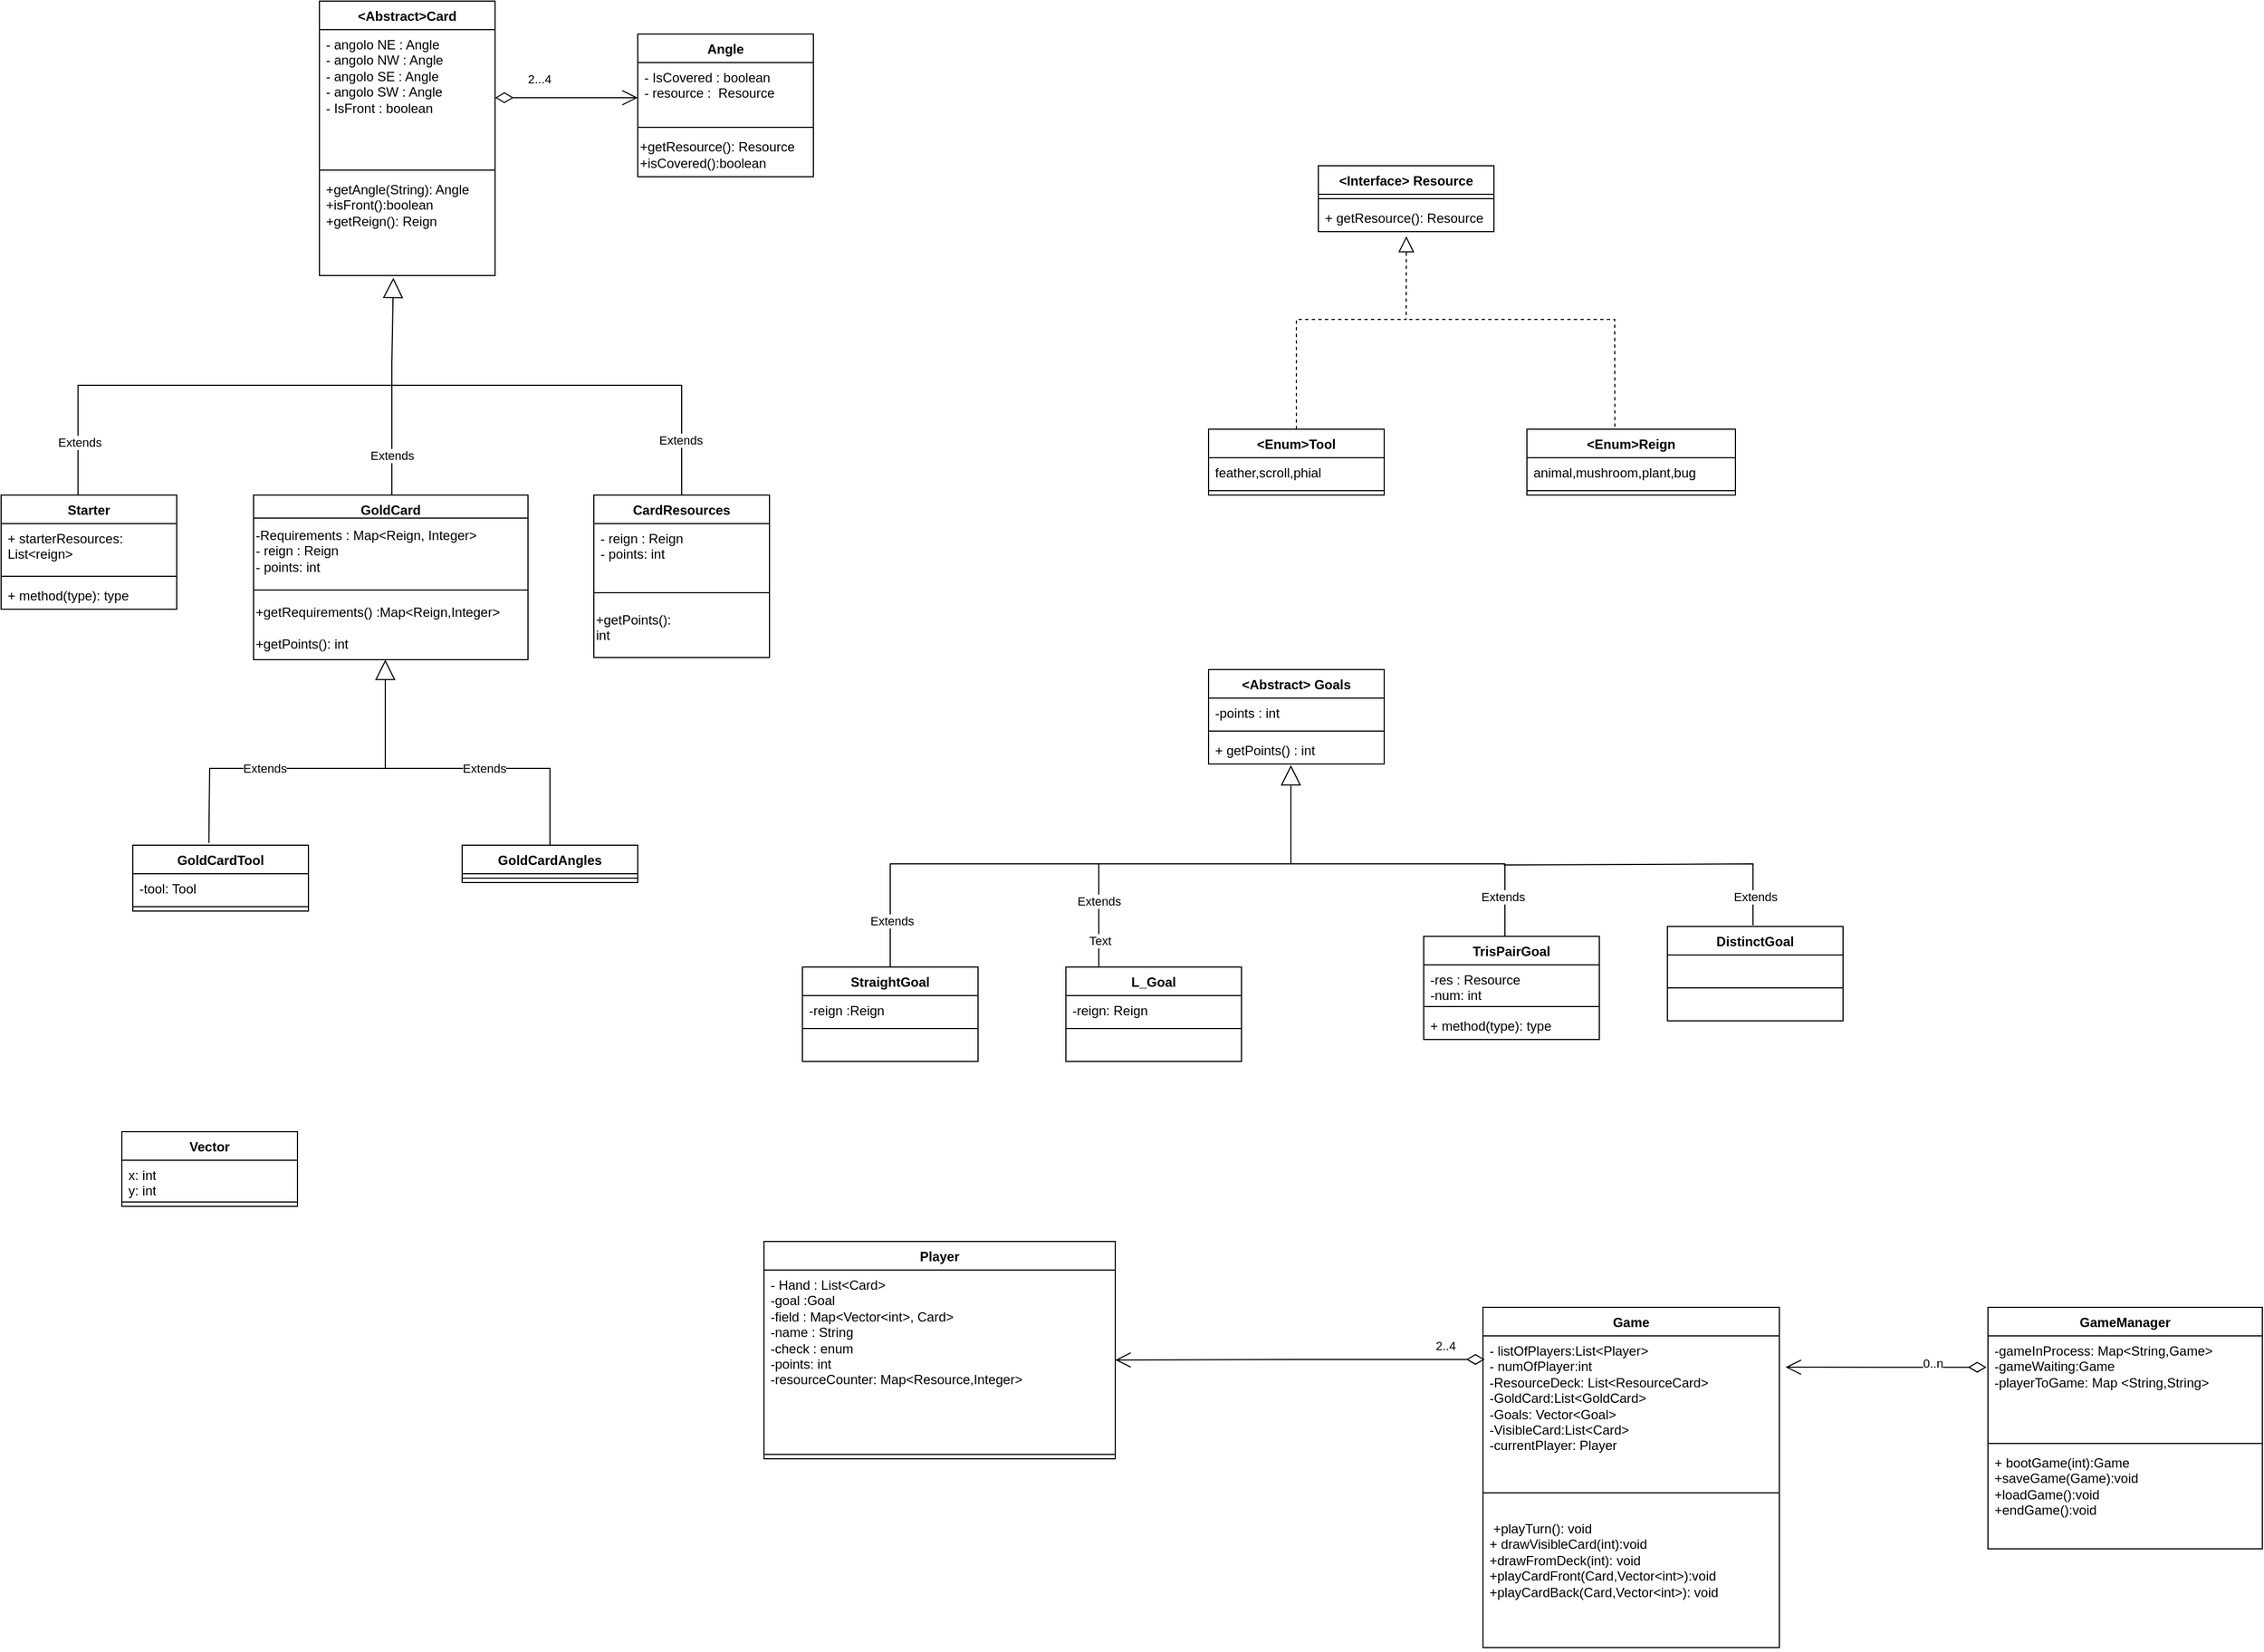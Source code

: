 <mxfile version="24.0.6" type="github">
  <diagram id="C5RBs43oDa-KdzZeNtuy" name="Page-1">
    <mxGraphModel dx="1880" dy="787" grid="1" gridSize="10" guides="1" tooltips="1" connect="1" arrows="1" fold="1" page="1" pageScale="1" pageWidth="2339" pageHeight="3300" math="0" shadow="0">
      <root>
        <mxCell id="WIyWlLk6GJQsqaUBKTNV-0" />
        <mxCell id="WIyWlLk6GJQsqaUBKTNV-1" parent="WIyWlLk6GJQsqaUBKTNV-0" />
        <mxCell id="JLcb8wGAHAgGzzpa8HeB-1" value="&amp;lt;Abstract&amp;gt;Card" style="swimlane;fontStyle=1;align=center;verticalAlign=top;childLayout=stackLayout;horizontal=1;startSize=26;horizontalStack=0;resizeParent=1;resizeParentMax=0;resizeLast=0;collapsible=1;marginBottom=0;whiteSpace=wrap;html=1;" parent="WIyWlLk6GJQsqaUBKTNV-1" vertex="1">
          <mxGeometry x="300" y="30" width="160" height="250" as="geometry" />
        </mxCell>
        <mxCell id="JLcb8wGAHAgGzzpa8HeB-2" value="- angolo NE : Angle&lt;div&gt;- angolo NW : Angle&lt;/div&gt;&lt;div&gt;- angolo SE : Angle&lt;/div&gt;&lt;div&gt;- angolo SW : Angle&lt;/div&gt;&lt;div&gt;- IsFront : boolean&lt;/div&gt;&lt;div&gt;&lt;br&gt;&lt;/div&gt;" style="text;strokeColor=none;fillColor=none;align=left;verticalAlign=top;spacingLeft=4;spacingRight=4;overflow=hidden;rotatable=0;points=[[0,0.5],[1,0.5]];portConstraint=eastwest;whiteSpace=wrap;html=1;" parent="JLcb8wGAHAgGzzpa8HeB-1" vertex="1">
          <mxGeometry y="26" width="160" height="124" as="geometry" />
        </mxCell>
        <mxCell id="JLcb8wGAHAgGzzpa8HeB-3" value="" style="line;strokeWidth=1;fillColor=none;align=left;verticalAlign=middle;spacingTop=-1;spacingLeft=3;spacingRight=3;rotatable=0;labelPosition=right;points=[];portConstraint=eastwest;strokeColor=inherit;" parent="JLcb8wGAHAgGzzpa8HeB-1" vertex="1">
          <mxGeometry y="150" width="160" height="8" as="geometry" />
        </mxCell>
        <mxCell id="JLcb8wGAHAgGzzpa8HeB-4" value="&lt;div&gt;+getAngle(String): Angle&lt;br&gt;&lt;/div&gt;&lt;div&gt;+isFront():boolean&lt;/div&gt;&lt;div&gt;+getReign(): Reign&lt;/div&gt;" style="text;strokeColor=none;fillColor=none;align=left;verticalAlign=top;spacingLeft=4;spacingRight=4;overflow=hidden;rotatable=0;points=[[0,0.5],[1,0.5]];portConstraint=eastwest;whiteSpace=wrap;html=1;" parent="JLcb8wGAHAgGzzpa8HeB-1" vertex="1">
          <mxGeometry y="158" width="160" height="92" as="geometry" />
        </mxCell>
        <mxCell id="JLcb8wGAHAgGzzpa8HeB-5" value="Angle" style="swimlane;fontStyle=1;align=center;verticalAlign=top;childLayout=stackLayout;horizontal=1;startSize=26;horizontalStack=0;resizeParent=1;resizeParentMax=0;resizeLast=0;collapsible=1;marginBottom=0;whiteSpace=wrap;html=1;" parent="WIyWlLk6GJQsqaUBKTNV-1" vertex="1">
          <mxGeometry x="590" y="60" width="160" height="130" as="geometry" />
        </mxCell>
        <mxCell id="JLcb8wGAHAgGzzpa8HeB-6" value="&lt;div&gt;- IsCovered : boolean&lt;/div&gt;&lt;div&gt;- resource :&amp;nbsp; Resource&lt;/div&gt;&lt;div&gt;&lt;br&gt;&lt;/div&gt;" style="text;strokeColor=none;fillColor=none;align=left;verticalAlign=top;spacingLeft=4;spacingRight=4;overflow=hidden;rotatable=0;points=[[0,0.5],[1,0.5]];portConstraint=eastwest;whiteSpace=wrap;html=1;" parent="JLcb8wGAHAgGzzpa8HeB-5" vertex="1">
          <mxGeometry y="26" width="160" height="54" as="geometry" />
        </mxCell>
        <mxCell id="JLcb8wGAHAgGzzpa8HeB-7" value="" style="line;strokeWidth=1;fillColor=none;align=left;verticalAlign=middle;spacingTop=-1;spacingLeft=3;spacingRight=3;rotatable=0;labelPosition=right;points=[];portConstraint=eastwest;strokeColor=inherit;" parent="JLcb8wGAHAgGzzpa8HeB-5" vertex="1">
          <mxGeometry y="80" width="160" height="10" as="geometry" />
        </mxCell>
        <mxCell id="EF45_xodWaJwRy3mG7dY-4" value="&lt;div align=&quot;left&quot;&gt;+getResource(): Resource&lt;/div&gt;&lt;div align=&quot;left&quot;&gt;+isCovered():boolean&lt;br&gt;&lt;/div&gt;" style="text;html=1;align=left;verticalAlign=middle;resizable=0;points=[];autosize=1;strokeColor=none;fillColor=none;" parent="JLcb8wGAHAgGzzpa8HeB-5" vertex="1">
          <mxGeometry y="90" width="160" height="40" as="geometry" />
        </mxCell>
        <mxCell id="JLcb8wGAHAgGzzpa8HeB-9" value="&amp;lt;Interface&amp;gt; Resource" style="swimlane;fontStyle=1;align=center;verticalAlign=top;childLayout=stackLayout;horizontal=1;startSize=26;horizontalStack=0;resizeParent=1;resizeParentMax=0;resizeLast=0;collapsible=1;marginBottom=0;whiteSpace=wrap;html=1;" parent="WIyWlLk6GJQsqaUBKTNV-1" vertex="1">
          <mxGeometry x="1210" y="180" width="160" height="60" as="geometry" />
        </mxCell>
        <mxCell id="JLcb8wGAHAgGzzpa8HeB-11" value="" style="line;strokeWidth=1;fillColor=none;align=left;verticalAlign=middle;spacingTop=-1;spacingLeft=3;spacingRight=3;rotatable=0;labelPosition=right;points=[];portConstraint=eastwest;strokeColor=inherit;" parent="JLcb8wGAHAgGzzpa8HeB-9" vertex="1">
          <mxGeometry y="26" width="160" height="8" as="geometry" />
        </mxCell>
        <mxCell id="JLcb8wGAHAgGzzpa8HeB-12" value="+ getResource(): Resource" style="text;strokeColor=none;fillColor=none;align=left;verticalAlign=top;spacingLeft=4;spacingRight=4;overflow=hidden;rotatable=0;points=[[0,0.5],[1,0.5]];portConstraint=eastwest;whiteSpace=wrap;html=1;" parent="JLcb8wGAHAgGzzpa8HeB-9" vertex="1">
          <mxGeometry y="34" width="160" height="26" as="geometry" />
        </mxCell>
        <mxCell id="JLcb8wGAHAgGzzpa8HeB-14" value="&amp;lt;Enum&amp;gt;Tool" style="swimlane;fontStyle=1;align=center;verticalAlign=top;childLayout=stackLayout;horizontal=1;startSize=26;horizontalStack=0;resizeParent=1;resizeParentMax=0;resizeLast=0;collapsible=1;marginBottom=0;whiteSpace=wrap;html=1;" parent="WIyWlLk6GJQsqaUBKTNV-1" vertex="1">
          <mxGeometry x="1110" y="420" width="160" height="60" as="geometry" />
        </mxCell>
        <mxCell id="JLcb8wGAHAgGzzpa8HeB-15" value="feather,scroll,phial" style="text;strokeColor=none;fillColor=none;align=left;verticalAlign=top;spacingLeft=4;spacingRight=4;overflow=hidden;rotatable=0;points=[[0,0.5],[1,0.5]];portConstraint=eastwest;whiteSpace=wrap;html=1;" parent="JLcb8wGAHAgGzzpa8HeB-14" vertex="1">
          <mxGeometry y="26" width="160" height="26" as="geometry" />
        </mxCell>
        <mxCell id="JLcb8wGAHAgGzzpa8HeB-16" value="" style="line;strokeWidth=1;fillColor=none;align=left;verticalAlign=middle;spacingTop=-1;spacingLeft=3;spacingRight=3;rotatable=0;labelPosition=right;points=[];portConstraint=eastwest;strokeColor=inherit;" parent="JLcb8wGAHAgGzzpa8HeB-14" vertex="1">
          <mxGeometry y="52" width="160" height="8" as="geometry" />
        </mxCell>
        <mxCell id="JLcb8wGAHAgGzzpa8HeB-18" value="" style="endArrow=block;dashed=1;endFill=0;endSize=12;html=1;rounded=0;entryX=0.501;entryY=1.162;entryDx=0;entryDy=0;entryPerimeter=0;exitX=0.5;exitY=0;exitDx=0;exitDy=0;" parent="WIyWlLk6GJQsqaUBKTNV-1" source="JLcb8wGAHAgGzzpa8HeB-14" target="JLcb8wGAHAgGzzpa8HeB-12" edge="1">
          <mxGeometry width="160" relative="1" as="geometry">
            <mxPoint x="1430" y="400" as="sourcePoint" />
            <mxPoint x="1590" y="400" as="targetPoint" />
            <Array as="points">
              <mxPoint x="1190" y="320" />
              <mxPoint x="1290" y="320" />
            </Array>
          </mxGeometry>
        </mxCell>
        <mxCell id="JLcb8wGAHAgGzzpa8HeB-24" value="GoldCard" style="swimlane;fontStyle=1;align=center;verticalAlign=top;childLayout=stackLayout;horizontal=1;startSize=21;horizontalStack=0;resizeParent=1;resizeParentMax=0;resizeLast=0;collapsible=1;marginBottom=0;whiteSpace=wrap;html=1;" parent="WIyWlLk6GJQsqaUBKTNV-1" vertex="1">
          <mxGeometry x="240" y="480" width="250" height="150" as="geometry" />
        </mxCell>
        <mxCell id="E-_rWRL8sggAh93KuL3w-0" value="-Requirements : Map&amp;lt;Reign, Integer&amp;gt;&lt;div&gt;&lt;div style=&quot;white-space: normal;&quot;&gt;- reign : Reign&lt;/div&gt;&lt;span style=&quot;white-space: normal;&quot;&gt;- points: int&lt;/span&gt;&lt;br&gt;&lt;/div&gt;" style="text;html=1;align=left;verticalAlign=middle;resizable=0;points=[];autosize=1;strokeColor=none;fillColor=none;" parent="JLcb8wGAHAgGzzpa8HeB-24" vertex="1">
          <mxGeometry y="21" width="250" height="60" as="geometry" />
        </mxCell>
        <mxCell id="JLcb8wGAHAgGzzpa8HeB-26" value="" style="line;strokeWidth=1;fillColor=none;align=left;verticalAlign=middle;spacingTop=-1;spacingLeft=3;spacingRight=3;rotatable=0;labelPosition=right;points=[];portConstraint=eastwest;strokeColor=inherit;" parent="JLcb8wGAHAgGzzpa8HeB-24" vertex="1">
          <mxGeometry y="81" width="250" height="11" as="geometry" />
        </mxCell>
        <mxCell id="EF45_xodWaJwRy3mG7dY-5" value="&lt;div align=&quot;left&quot;&gt;+getRequirements() :Map&amp;lt;Reign,Integer&amp;gt;&lt;br&gt;&lt;/div&gt;&lt;div align=&quot;left&quot;&gt;&lt;br&gt;&lt;/div&gt;&lt;div align=&quot;left&quot;&gt;+getPoints(): int&lt;br&gt;&lt;/div&gt;" style="text;html=1;align=left;verticalAlign=middle;whiteSpace=wrap;rounded=0;" parent="JLcb8wGAHAgGzzpa8HeB-24" vertex="1">
          <mxGeometry y="92" width="250" height="58" as="geometry" />
        </mxCell>
        <mxCell id="JLcb8wGAHAgGzzpa8HeB-32" value="Extends" style="endArrow=block;endSize=16;endFill=0;html=1;rounded=0;exitX=0.5;exitY=0;exitDx=0;exitDy=0;entryX=0.421;entryY=1.022;entryDx=0;entryDy=0;entryPerimeter=0;" parent="WIyWlLk6GJQsqaUBKTNV-1" target="JLcb8wGAHAgGzzpa8HeB-4" edge="1">
          <mxGeometry x="-0.636" width="160" relative="1" as="geometry">
            <mxPoint x="366" y="480" as="sourcePoint" />
            <mxPoint x="370" y="280" as="targetPoint" />
            <Array as="points">
              <mxPoint x="366" y="380" />
              <mxPoint x="366" y="360" />
            </Array>
            <mxPoint as="offset" />
          </mxGeometry>
        </mxCell>
        <mxCell id="JLcb8wGAHAgGzzpa8HeB-38" value="" style="endArrow=none;dashed=1;html=1;rounded=0;exitX=0.422;exitY=0.063;exitDx=0;exitDy=0;exitPerimeter=0;" parent="WIyWlLk6GJQsqaUBKTNV-1" source="EF45_xodWaJwRy3mG7dY-0" edge="1">
          <mxGeometry width="50" height="50" relative="1" as="geometry">
            <mxPoint x="1480" y="420" as="sourcePoint" />
            <mxPoint x="1290" y="320" as="targetPoint" />
            <Array as="points">
              <mxPoint x="1480" y="320" />
            </Array>
          </mxGeometry>
        </mxCell>
        <mxCell id="pGGR8wDG81xiq5hkl2QB-0" value="GoldCardTool" style="swimlane;fontStyle=1;align=center;verticalAlign=top;childLayout=stackLayout;horizontal=1;startSize=26;horizontalStack=0;resizeParent=1;resizeParentMax=0;resizeLast=0;collapsible=1;marginBottom=0;whiteSpace=wrap;html=1;" parent="WIyWlLk6GJQsqaUBKTNV-1" vertex="1">
          <mxGeometry x="130" y="799" width="160" height="60" as="geometry" />
        </mxCell>
        <mxCell id="pGGR8wDG81xiq5hkl2QB-1" value="-tool: Tool" style="text;strokeColor=none;fillColor=none;align=left;verticalAlign=top;spacingLeft=4;spacingRight=4;overflow=hidden;rotatable=0;points=[[0,0.5],[1,0.5]];portConstraint=eastwest;whiteSpace=wrap;html=1;" parent="pGGR8wDG81xiq5hkl2QB-0" vertex="1">
          <mxGeometry y="26" width="160" height="26" as="geometry" />
        </mxCell>
        <mxCell id="pGGR8wDG81xiq5hkl2QB-2" value="" style="line;strokeWidth=1;fillColor=none;align=left;verticalAlign=middle;spacingTop=-1;spacingLeft=3;spacingRight=3;rotatable=0;labelPosition=right;points=[];portConstraint=eastwest;strokeColor=inherit;" parent="pGGR8wDG81xiq5hkl2QB-0" vertex="1">
          <mxGeometry y="52" width="160" height="8" as="geometry" />
        </mxCell>
        <mxCell id="pGGR8wDG81xiq5hkl2QB-4" value="GoldCardAngles" style="swimlane;fontStyle=1;align=center;verticalAlign=top;childLayout=stackLayout;horizontal=1;startSize=26;horizontalStack=0;resizeParent=1;resizeParentMax=0;resizeLast=0;collapsible=1;marginBottom=0;whiteSpace=wrap;html=1;" parent="WIyWlLk6GJQsqaUBKTNV-1" vertex="1">
          <mxGeometry x="430" y="799" width="160" height="34" as="geometry" />
        </mxCell>
        <mxCell id="pGGR8wDG81xiq5hkl2QB-6" value="" style="line;strokeWidth=1;fillColor=none;align=left;verticalAlign=middle;spacingTop=-1;spacingLeft=3;spacingRight=3;rotatable=0;labelPosition=right;points=[];portConstraint=eastwest;strokeColor=inherit;" parent="pGGR8wDG81xiq5hkl2QB-4" vertex="1">
          <mxGeometry y="26" width="160" height="8" as="geometry" />
        </mxCell>
        <mxCell id="U6kzLl_--cRYhZTv7tza-3" value="" style="endArrow=none;html=1;rounded=0;entryX=0.5;entryY=0;entryDx=0;entryDy=0;" parent="WIyWlLk6GJQsqaUBKTNV-1" target="DvexnknoC_lyuImm-Q-N-4" edge="1">
          <mxGeometry width="50" height="50" relative="1" as="geometry">
            <mxPoint x="360" y="380" as="sourcePoint" />
            <mxPoint x="740" y="446" as="targetPoint" />
            <Array as="points">
              <mxPoint x="630" y="380" />
            </Array>
          </mxGeometry>
        </mxCell>
        <mxCell id="U6kzLl_--cRYhZTv7tza-4" value="Extends" style="edgeLabel;html=1;align=center;verticalAlign=middle;resizable=0;points=[];" parent="U6kzLl_--cRYhZTv7tza-3" vertex="1" connectable="0">
          <mxGeometry x="0.32" y="-2" relative="1" as="geometry">
            <mxPoint x="25" y="48" as="offset" />
          </mxGeometry>
        </mxCell>
        <mxCell id="U6kzLl_--cRYhZTv7tza-8" value="Extends" style="endArrow=block;endSize=16;endFill=0;html=1;rounded=0;entryX=0.48;entryY=1;entryDx=0;entryDy=0;exitX=0.433;exitY=-0.035;exitDx=0;exitDy=0;exitPerimeter=0;entryPerimeter=0;" parent="WIyWlLk6GJQsqaUBKTNV-1" source="pGGR8wDG81xiq5hkl2QB-0" target="EF45_xodWaJwRy3mG7dY-5" edge="1">
          <mxGeometry x="-0.28" width="160" relative="1" as="geometry">
            <mxPoint x="200" y="789" as="sourcePoint" />
            <mxPoint x="365" y="560" as="targetPoint" />
            <Array as="points">
              <mxPoint x="200" y="729" />
              <mxPoint x="360" y="729" />
            </Array>
            <mxPoint as="offset" />
          </mxGeometry>
        </mxCell>
        <mxCell id="U6kzLl_--cRYhZTv7tza-10" value="" style="endArrow=none;html=1;rounded=0;entryX=0.5;entryY=0;entryDx=0;entryDy=0;" parent="WIyWlLk6GJQsqaUBKTNV-1" target="pGGR8wDG81xiq5hkl2QB-4" edge="1">
          <mxGeometry width="50" height="50" relative="1" as="geometry">
            <mxPoint x="360" y="729" as="sourcePoint" />
            <mxPoint x="580" y="729" as="targetPoint" />
            <Array as="points">
              <mxPoint x="510" y="729" />
            </Array>
          </mxGeometry>
        </mxCell>
        <mxCell id="U6kzLl_--cRYhZTv7tza-11" value="&lt;div&gt;Extends&lt;/div&gt;" style="edgeLabel;html=1;align=center;verticalAlign=middle;resizable=0;points=[];" parent="U6kzLl_--cRYhZTv7tza-10" vertex="1" connectable="0">
          <mxGeometry x="-0.317" y="-2" relative="1" as="geometry">
            <mxPoint x="15" y="-2" as="offset" />
          </mxGeometry>
        </mxCell>
        <mxCell id="U6kzLl_--cRYhZTv7tza-17" value="2...4" style="endArrow=open;html=1;endSize=12;startArrow=diamondThin;startSize=14;startFill=0;edgeStyle=orthogonalEdgeStyle;align=left;verticalAlign=bottom;rounded=0;exitX=1;exitY=0.5;exitDx=0;exitDy=0;entryX=0;entryY=0.593;entryDx=0;entryDy=0;entryPerimeter=0;" parent="WIyWlLk6GJQsqaUBKTNV-1" source="JLcb8wGAHAgGzzpa8HeB-2" target="JLcb8wGAHAgGzzpa8HeB-6" edge="1">
          <mxGeometry x="-0.579" y="8" relative="1" as="geometry">
            <mxPoint x="730" y="170" as="sourcePoint" />
            <mxPoint x="880" y="130" as="targetPoint" />
            <Array as="points" />
            <mxPoint as="offset" />
          </mxGeometry>
        </mxCell>
        <mxCell id="EF45_xodWaJwRy3mG7dY-0" value="&amp;lt;Enum&amp;gt;Reign" style="swimlane;fontStyle=1;align=center;verticalAlign=top;childLayout=stackLayout;horizontal=1;startSize=26;horizontalStack=0;resizeParent=1;resizeParentMax=0;resizeLast=0;collapsible=1;marginBottom=0;whiteSpace=wrap;html=1;" parent="WIyWlLk6GJQsqaUBKTNV-1" vertex="1">
          <mxGeometry x="1400" y="420" width="190" height="60" as="geometry" />
        </mxCell>
        <mxCell id="EF45_xodWaJwRy3mG7dY-1" value="animal,mushroom,plant,bug" style="text;strokeColor=none;fillColor=none;align=left;verticalAlign=top;spacingLeft=4;spacingRight=4;overflow=hidden;rotatable=0;points=[[0,0.5],[1,0.5]];portConstraint=eastwest;whiteSpace=wrap;html=1;" parent="EF45_xodWaJwRy3mG7dY-0" vertex="1">
          <mxGeometry y="26" width="190" height="26" as="geometry" />
        </mxCell>
        <mxCell id="EF45_xodWaJwRy3mG7dY-2" value="" style="line;strokeWidth=1;fillColor=none;align=left;verticalAlign=middle;spacingTop=-1;spacingLeft=3;spacingRight=3;rotatable=0;labelPosition=right;points=[];portConstraint=eastwest;strokeColor=inherit;" parent="EF45_xodWaJwRy3mG7dY-0" vertex="1">
          <mxGeometry y="52" width="190" height="8" as="geometry" />
        </mxCell>
        <mxCell id="DvexnknoC_lyuImm-Q-N-4" value="CardResources" style="swimlane;fontStyle=1;align=center;verticalAlign=top;childLayout=stackLayout;horizontal=1;startSize=26;horizontalStack=0;resizeParent=1;resizeParentMax=0;resizeLast=0;collapsible=1;marginBottom=0;whiteSpace=wrap;html=1;" parent="WIyWlLk6GJQsqaUBKTNV-1" vertex="1">
          <mxGeometry x="550" y="480" width="160" height="148" as="geometry" />
        </mxCell>
        <mxCell id="DvexnknoC_lyuImm-Q-N-5" value="&lt;div&gt;- reign : Reign&lt;/div&gt;- points: int" style="text;strokeColor=none;fillColor=none;align=left;verticalAlign=top;spacingLeft=4;spacingRight=4;overflow=hidden;rotatable=0;points=[[0,0.5],[1,0.5]];portConstraint=eastwest;whiteSpace=wrap;html=1;" parent="DvexnknoC_lyuImm-Q-N-4" vertex="1">
          <mxGeometry y="26" width="160" height="44" as="geometry" />
        </mxCell>
        <mxCell id="DvexnknoC_lyuImm-Q-N-6" value="" style="line;strokeWidth=1;fillColor=none;align=left;verticalAlign=middle;spacingTop=-1;spacingLeft=3;spacingRight=3;rotatable=0;labelPosition=right;points=[];portConstraint=eastwest;strokeColor=inherit;" parent="DvexnknoC_lyuImm-Q-N-4" vertex="1">
          <mxGeometry y="70" width="160" height="38" as="geometry" />
        </mxCell>
        <mxCell id="DvexnknoC_lyuImm-Q-N-8" value="&lt;span style=&quot;white-space: normal;&quot;&gt;+getPoints(): int&lt;/span&gt;&lt;div&gt;&lt;span style=&quot;white-space: normal;&quot;&gt;&lt;br&gt;&lt;/span&gt;&lt;/div&gt;" style="text;html=1;align=left;verticalAlign=middle;resizable=0;points=[];autosize=1;strokeColor=none;fillColor=none;" parent="DvexnknoC_lyuImm-Q-N-4" vertex="1">
          <mxGeometry y="108" width="160" height="40" as="geometry" />
        </mxCell>
        <mxCell id="DvexnknoC_lyuImm-Q-N-9" value="Starter" style="swimlane;fontStyle=1;align=center;verticalAlign=top;childLayout=stackLayout;horizontal=1;startSize=26;horizontalStack=0;resizeParent=1;resizeParentMax=0;resizeLast=0;collapsible=1;marginBottom=0;whiteSpace=wrap;html=1;" parent="WIyWlLk6GJQsqaUBKTNV-1" vertex="1">
          <mxGeometry x="10" y="480" width="160" height="104" as="geometry" />
        </mxCell>
        <mxCell id="DvexnknoC_lyuImm-Q-N-10" value="+ starterResources: List&amp;lt;reign&amp;gt;" style="text;strokeColor=none;fillColor=none;align=left;verticalAlign=top;spacingLeft=4;spacingRight=4;overflow=hidden;rotatable=0;points=[[0,0.5],[1,0.5]];portConstraint=eastwest;whiteSpace=wrap;html=1;" parent="DvexnknoC_lyuImm-Q-N-9" vertex="1">
          <mxGeometry y="26" width="160" height="44" as="geometry" />
        </mxCell>
        <mxCell id="DvexnknoC_lyuImm-Q-N-11" value="" style="line;strokeWidth=1;fillColor=none;align=left;verticalAlign=middle;spacingTop=-1;spacingLeft=3;spacingRight=3;rotatable=0;labelPosition=right;points=[];portConstraint=eastwest;strokeColor=inherit;" parent="DvexnknoC_lyuImm-Q-N-9" vertex="1">
          <mxGeometry y="70" width="160" height="8" as="geometry" />
        </mxCell>
        <mxCell id="DvexnknoC_lyuImm-Q-N-12" value="+ method(type): type" style="text;strokeColor=none;fillColor=none;align=left;verticalAlign=top;spacingLeft=4;spacingRight=4;overflow=hidden;rotatable=0;points=[[0,0.5],[1,0.5]];portConstraint=eastwest;whiteSpace=wrap;html=1;" parent="DvexnknoC_lyuImm-Q-N-9" vertex="1">
          <mxGeometry y="78" width="160" height="26" as="geometry" />
        </mxCell>
        <mxCell id="DvexnknoC_lyuImm-Q-N-13" value="" style="endArrow=none;html=1;edgeStyle=orthogonalEdgeStyle;rounded=0;exitX=0.438;exitY=0;exitDx=0;exitDy=0;exitPerimeter=0;" parent="WIyWlLk6GJQsqaUBKTNV-1" source="DvexnknoC_lyuImm-Q-N-9" edge="1">
          <mxGeometry relative="1" as="geometry">
            <mxPoint x="80" y="380" as="sourcePoint" />
            <mxPoint x="370" y="380" as="targetPoint" />
            <Array as="points">
              <mxPoint x="80" y="380" />
            </Array>
          </mxGeometry>
        </mxCell>
        <mxCell id="DvexnknoC_lyuImm-Q-N-14" value="Extends" style="edgeLabel;resizable=0;html=1;align=left;verticalAlign=bottom;" parent="DvexnknoC_lyuImm-Q-N-13" connectable="0" vertex="1">
          <mxGeometry x="-1" relative="1" as="geometry">
            <mxPoint x="-20" y="-40" as="offset" />
          </mxGeometry>
        </mxCell>
        <mxCell id="DvexnknoC_lyuImm-Q-N-16" value="&amp;lt;Abstract&amp;gt; Goals" style="swimlane;fontStyle=1;align=center;verticalAlign=top;childLayout=stackLayout;horizontal=1;startSize=26;horizontalStack=0;resizeParent=1;resizeParentMax=0;resizeLast=0;collapsible=1;marginBottom=0;whiteSpace=wrap;html=1;" parent="WIyWlLk6GJQsqaUBKTNV-1" vertex="1">
          <mxGeometry x="1110" y="639" width="160" height="86" as="geometry" />
        </mxCell>
        <mxCell id="DvexnknoC_lyuImm-Q-N-17" value="-points : int" style="text;strokeColor=none;fillColor=none;align=left;verticalAlign=top;spacingLeft=4;spacingRight=4;overflow=hidden;rotatable=0;points=[[0,0.5],[1,0.5]];portConstraint=eastwest;whiteSpace=wrap;html=1;" parent="DvexnknoC_lyuImm-Q-N-16" vertex="1">
          <mxGeometry y="26" width="160" height="26" as="geometry" />
        </mxCell>
        <mxCell id="DvexnknoC_lyuImm-Q-N-18" value="" style="line;strokeWidth=1;fillColor=none;align=left;verticalAlign=middle;spacingTop=-1;spacingLeft=3;spacingRight=3;rotatable=0;labelPosition=right;points=[];portConstraint=eastwest;strokeColor=inherit;" parent="DvexnknoC_lyuImm-Q-N-16" vertex="1">
          <mxGeometry y="52" width="160" height="8" as="geometry" />
        </mxCell>
        <mxCell id="DvexnknoC_lyuImm-Q-N-19" value="+ getPoints() : int" style="text;strokeColor=none;fillColor=none;align=left;verticalAlign=top;spacingLeft=4;spacingRight=4;overflow=hidden;rotatable=0;points=[[0,0.5],[1,0.5]];portConstraint=eastwest;whiteSpace=wrap;html=1;" parent="DvexnknoC_lyuImm-Q-N-16" vertex="1">
          <mxGeometry y="60" width="160" height="26" as="geometry" />
        </mxCell>
        <mxCell id="DvexnknoC_lyuImm-Q-N-20" value="Extends" style="endArrow=block;endSize=16;endFill=0;html=1;rounded=0;entryX=0.5;entryY=1;entryDx=0;entryDy=0;exitX=0.5;exitY=0;exitDx=0;exitDy=0;" parent="WIyWlLk6GJQsqaUBKTNV-1" edge="1">
          <mxGeometry x="-0.636" width="160" relative="1" as="geometry">
            <mxPoint x="1010" y="916" as="sourcePoint" />
            <mxPoint x="1185" y="726" as="targetPoint" />
            <Array as="points">
              <mxPoint x="1010" y="816" />
              <mxPoint x="1185" y="816" />
            </Array>
            <mxPoint as="offset" />
          </mxGeometry>
        </mxCell>
        <mxCell id="AA-iRr0cbiNNM53GynT9-34" value="Text" style="edgeLabel;html=1;align=center;verticalAlign=middle;resizable=0;points=[];" parent="DvexnknoC_lyuImm-Q-N-20" vertex="1" connectable="0">
          <mxGeometry x="-0.832" y="-1" relative="1" as="geometry">
            <mxPoint as="offset" />
          </mxGeometry>
        </mxCell>
        <mxCell id="DvexnknoC_lyuImm-Q-N-21" value="" style="endArrow=none;html=1;rounded=0;entryX=0.5;entryY=0;entryDx=0;entryDy=0;" parent="WIyWlLk6GJQsqaUBKTNV-1" edge="1">
          <mxGeometry width="50" height="50" relative="1" as="geometry">
            <mxPoint x="1180" y="816" as="sourcePoint" />
            <mxPoint x="1380" y="882" as="targetPoint" />
            <Array as="points">
              <mxPoint x="1380" y="816" />
            </Array>
          </mxGeometry>
        </mxCell>
        <mxCell id="DvexnknoC_lyuImm-Q-N-22" value="Extends" style="edgeLabel;html=1;align=center;verticalAlign=middle;resizable=0;points=[];" parent="DvexnknoC_lyuImm-Q-N-21" vertex="1" connectable="0">
          <mxGeometry x="0.32" y="-2" relative="1" as="geometry">
            <mxPoint x="22" y="28" as="offset" />
          </mxGeometry>
        </mxCell>
        <mxCell id="DvexnknoC_lyuImm-Q-N-23" value="" style="endArrow=none;html=1;edgeStyle=orthogonalEdgeStyle;rounded=0;exitX=0.438;exitY=0;exitDx=0;exitDy=0;exitPerimeter=0;" parent="WIyWlLk6GJQsqaUBKTNV-1" edge="1">
          <mxGeometry relative="1" as="geometry">
            <mxPoint x="820" y="916" as="sourcePoint" />
            <mxPoint x="1010" y="816" as="targetPoint" />
            <Array as="points">
              <mxPoint x="820" y="816" />
              <mxPoint x="1010" y="816" />
            </Array>
          </mxGeometry>
        </mxCell>
        <mxCell id="DvexnknoC_lyuImm-Q-N-24" value="Extends" style="edgeLabel;resizable=0;html=1;align=left;verticalAlign=bottom;" parent="DvexnknoC_lyuImm-Q-N-23" connectable="0" vertex="1">
          <mxGeometry x="-1" relative="1" as="geometry">
            <mxPoint x="-20" y="-40" as="offset" />
          </mxGeometry>
        </mxCell>
        <mxCell id="AA-iRr0cbiNNM53GynT9-10" value="" style="endArrow=none;html=1;rounded=0;" parent="WIyWlLk6GJQsqaUBKTNV-1" edge="1">
          <mxGeometry width="50" height="50" relative="1" as="geometry">
            <mxPoint x="1379" y="817" as="sourcePoint" />
            <mxPoint x="1606" y="872" as="targetPoint" />
            <Array as="points">
              <mxPoint x="1606" y="816" />
            </Array>
          </mxGeometry>
        </mxCell>
        <mxCell id="AA-iRr0cbiNNM53GynT9-11" value="Extends" style="edgeLabel;html=1;align=center;verticalAlign=middle;resizable=0;points=[];" parent="AA-iRr0cbiNNM53GynT9-10" vertex="1" connectable="0">
          <mxGeometry x="0.32" y="-2" relative="1" as="geometry">
            <mxPoint x="42" y="28" as="offset" />
          </mxGeometry>
        </mxCell>
        <mxCell id="AA-iRr0cbiNNM53GynT9-12" value="StraightGoal" style="swimlane;fontStyle=1;align=center;verticalAlign=top;childLayout=stackLayout;horizontal=1;startSize=26;horizontalStack=0;resizeParent=1;resizeParentMax=0;resizeLast=0;collapsible=1;marginBottom=0;whiteSpace=wrap;html=1;" parent="WIyWlLk6GJQsqaUBKTNV-1" vertex="1">
          <mxGeometry x="740" y="910" width="160" height="86" as="geometry" />
        </mxCell>
        <mxCell id="AA-iRr0cbiNNM53GynT9-13" value="-reign :Reign" style="text;strokeColor=none;fillColor=none;align=left;verticalAlign=top;spacingLeft=4;spacingRight=4;overflow=hidden;rotatable=0;points=[[0,0.5],[1,0.5]];portConstraint=eastwest;whiteSpace=wrap;html=1;" parent="AA-iRr0cbiNNM53GynT9-12" vertex="1">
          <mxGeometry y="26" width="160" height="26" as="geometry" />
        </mxCell>
        <mxCell id="AA-iRr0cbiNNM53GynT9-14" value="" style="line;strokeWidth=1;fillColor=none;align=left;verticalAlign=middle;spacingTop=-1;spacingLeft=3;spacingRight=3;rotatable=0;labelPosition=right;points=[];portConstraint=eastwest;strokeColor=inherit;" parent="AA-iRr0cbiNNM53GynT9-12" vertex="1">
          <mxGeometry y="52" width="160" height="8" as="geometry" />
        </mxCell>
        <mxCell id="AA-iRr0cbiNNM53GynT9-15" value="&amp;nbsp;" style="text;strokeColor=none;fillColor=none;align=left;verticalAlign=top;spacingLeft=4;spacingRight=4;overflow=hidden;rotatable=0;points=[[0,0.5],[1,0.5]];portConstraint=eastwest;whiteSpace=wrap;html=1;" parent="AA-iRr0cbiNNM53GynT9-12" vertex="1">
          <mxGeometry y="60" width="160" height="26" as="geometry" />
        </mxCell>
        <mxCell id="AA-iRr0cbiNNM53GynT9-16" value="L_Goal" style="swimlane;fontStyle=1;align=center;verticalAlign=top;childLayout=stackLayout;horizontal=1;startSize=26;horizontalStack=0;resizeParent=1;resizeParentMax=0;resizeLast=0;collapsible=1;marginBottom=0;whiteSpace=wrap;html=1;" parent="WIyWlLk6GJQsqaUBKTNV-1" vertex="1">
          <mxGeometry x="980" y="910" width="160" height="86" as="geometry" />
        </mxCell>
        <mxCell id="AA-iRr0cbiNNM53GynT9-17" value="-reign: Reign" style="text;strokeColor=none;fillColor=none;align=left;verticalAlign=top;spacingLeft=4;spacingRight=4;overflow=hidden;rotatable=0;points=[[0,0.5],[1,0.5]];portConstraint=eastwest;whiteSpace=wrap;html=1;" parent="AA-iRr0cbiNNM53GynT9-16" vertex="1">
          <mxGeometry y="26" width="160" height="26" as="geometry" />
        </mxCell>
        <mxCell id="AA-iRr0cbiNNM53GynT9-18" value="" style="line;strokeWidth=1;fillColor=none;align=left;verticalAlign=middle;spacingTop=-1;spacingLeft=3;spacingRight=3;rotatable=0;labelPosition=right;points=[];portConstraint=eastwest;strokeColor=inherit;" parent="AA-iRr0cbiNNM53GynT9-16" vertex="1">
          <mxGeometry y="52" width="160" height="8" as="geometry" />
        </mxCell>
        <mxCell id="AA-iRr0cbiNNM53GynT9-19" value="&amp;nbsp;" style="text;strokeColor=none;fillColor=none;align=left;verticalAlign=top;spacingLeft=4;spacingRight=4;overflow=hidden;rotatable=0;points=[[0,0.5],[1,0.5]];portConstraint=eastwest;whiteSpace=wrap;html=1;" parent="AA-iRr0cbiNNM53GynT9-16" vertex="1">
          <mxGeometry y="60" width="160" height="26" as="geometry" />
        </mxCell>
        <mxCell id="AA-iRr0cbiNNM53GynT9-20" value="TrisPairGoal" style="swimlane;fontStyle=1;align=center;verticalAlign=top;childLayout=stackLayout;horizontal=1;startSize=26;horizontalStack=0;resizeParent=1;resizeParentMax=0;resizeLast=0;collapsible=1;marginBottom=0;whiteSpace=wrap;html=1;" parent="WIyWlLk6GJQsqaUBKTNV-1" vertex="1">
          <mxGeometry x="1306" y="882" width="160" height="94" as="geometry" />
        </mxCell>
        <mxCell id="AA-iRr0cbiNNM53GynT9-21" value="-res : Resource&lt;div&gt;-num: int&lt;/div&gt;" style="text;strokeColor=none;fillColor=none;align=left;verticalAlign=top;spacingLeft=4;spacingRight=4;overflow=hidden;rotatable=0;points=[[0,0.5],[1,0.5]];portConstraint=eastwest;whiteSpace=wrap;html=1;" parent="AA-iRr0cbiNNM53GynT9-20" vertex="1">
          <mxGeometry y="26" width="160" height="34" as="geometry" />
        </mxCell>
        <mxCell id="AA-iRr0cbiNNM53GynT9-22" value="" style="line;strokeWidth=1;fillColor=none;align=left;verticalAlign=middle;spacingTop=-1;spacingLeft=3;spacingRight=3;rotatable=0;labelPosition=right;points=[];portConstraint=eastwest;strokeColor=inherit;" parent="AA-iRr0cbiNNM53GynT9-20" vertex="1">
          <mxGeometry y="60" width="160" height="8" as="geometry" />
        </mxCell>
        <mxCell id="AA-iRr0cbiNNM53GynT9-23" value="+ method(type): type" style="text;strokeColor=none;fillColor=none;align=left;verticalAlign=top;spacingLeft=4;spacingRight=4;overflow=hidden;rotatable=0;points=[[0,0.5],[1,0.5]];portConstraint=eastwest;whiteSpace=wrap;html=1;" parent="AA-iRr0cbiNNM53GynT9-20" vertex="1">
          <mxGeometry y="68" width="160" height="26" as="geometry" />
        </mxCell>
        <mxCell id="AA-iRr0cbiNNM53GynT9-24" value="DistinctGoal" style="swimlane;fontStyle=1;align=center;verticalAlign=top;childLayout=stackLayout;horizontal=1;startSize=26;horizontalStack=0;resizeParent=1;resizeParentMax=0;resizeLast=0;collapsible=1;marginBottom=0;whiteSpace=wrap;html=1;" parent="WIyWlLk6GJQsqaUBKTNV-1" vertex="1">
          <mxGeometry x="1528" y="873" width="160" height="86" as="geometry" />
        </mxCell>
        <mxCell id="AA-iRr0cbiNNM53GynT9-25" value="&amp;nbsp;" style="text;strokeColor=none;fillColor=none;align=left;verticalAlign=top;spacingLeft=4;spacingRight=4;overflow=hidden;rotatable=0;points=[[0,0.5],[1,0.5]];portConstraint=eastwest;whiteSpace=wrap;html=1;" parent="AA-iRr0cbiNNM53GynT9-24" vertex="1">
          <mxGeometry y="26" width="160" height="26" as="geometry" />
        </mxCell>
        <mxCell id="AA-iRr0cbiNNM53GynT9-26" value="" style="line;strokeWidth=1;fillColor=none;align=left;verticalAlign=middle;spacingTop=-1;spacingLeft=3;spacingRight=3;rotatable=0;labelPosition=right;points=[];portConstraint=eastwest;strokeColor=inherit;" parent="AA-iRr0cbiNNM53GynT9-24" vertex="1">
          <mxGeometry y="52" width="160" height="8" as="geometry" />
        </mxCell>
        <mxCell id="AA-iRr0cbiNNM53GynT9-27" value="&amp;nbsp;" style="text;strokeColor=none;fillColor=none;align=left;verticalAlign=top;spacingLeft=4;spacingRight=4;overflow=hidden;rotatable=0;points=[[0,0.5],[1,0.5]];portConstraint=eastwest;whiteSpace=wrap;html=1;" parent="AA-iRr0cbiNNM53GynT9-24" vertex="1">
          <mxGeometry y="60" width="160" height="26" as="geometry" />
        </mxCell>
        <mxCell id="AA-iRr0cbiNNM53GynT9-28" value="Player" style="swimlane;fontStyle=1;align=center;verticalAlign=top;childLayout=stackLayout;horizontal=1;startSize=26;horizontalStack=0;resizeParent=1;resizeParentMax=0;resizeLast=0;collapsible=1;marginBottom=0;whiteSpace=wrap;html=1;" parent="WIyWlLk6GJQsqaUBKTNV-1" vertex="1">
          <mxGeometry x="705" y="1160" width="320" height="198" as="geometry" />
        </mxCell>
        <mxCell id="AA-iRr0cbiNNM53GynT9-29" value="- Hand : List&amp;lt;Card&amp;gt;&lt;div&gt;-goal :Goal&lt;/div&gt;&lt;div&gt;-field : Map&amp;lt;Vector&amp;lt;int&amp;gt;, Card&amp;gt;&lt;/div&gt;&lt;div&gt;-name : String&lt;/div&gt;&lt;div&gt;-check : enum&lt;/div&gt;&lt;div&gt;-points: int&lt;/div&gt;&lt;div&gt;-resourceCounter: Map&amp;lt;Resource,Integer&amp;gt;&lt;br&gt;&lt;/div&gt;&lt;div&gt;&lt;br&gt;&lt;/div&gt;" style="text;strokeColor=none;fillColor=none;align=left;verticalAlign=top;spacingLeft=4;spacingRight=4;overflow=hidden;rotatable=0;points=[[0,0.5],[1,0.5]];portConstraint=eastwest;whiteSpace=wrap;html=1;" parent="AA-iRr0cbiNNM53GynT9-28" vertex="1">
          <mxGeometry y="26" width="320" height="164" as="geometry" />
        </mxCell>
        <mxCell id="AA-iRr0cbiNNM53GynT9-30" value="" style="line;strokeWidth=1;fillColor=none;align=left;verticalAlign=middle;spacingTop=-1;spacingLeft=3;spacingRight=3;rotatable=0;labelPosition=right;points=[];portConstraint=eastwest;strokeColor=inherit;" parent="AA-iRr0cbiNNM53GynT9-28" vertex="1">
          <mxGeometry y="190" width="320" height="8" as="geometry" />
        </mxCell>
        <mxCell id="u47IoDtROjoDoX3tb5BJ-0" value="Vector" style="swimlane;fontStyle=1;align=center;verticalAlign=top;childLayout=stackLayout;horizontal=1;startSize=26;horizontalStack=0;resizeParent=1;resizeParentMax=0;resizeLast=0;collapsible=1;marginBottom=0;whiteSpace=wrap;html=1;" vertex="1" parent="WIyWlLk6GJQsqaUBKTNV-1">
          <mxGeometry x="120" y="1060" width="160" height="68" as="geometry" />
        </mxCell>
        <mxCell id="u47IoDtROjoDoX3tb5BJ-1" value="x: int&lt;div&gt;y: int&lt;/div&gt;" style="text;strokeColor=none;fillColor=none;align=left;verticalAlign=top;spacingLeft=4;spacingRight=4;overflow=hidden;rotatable=0;points=[[0,0.5],[1,0.5]];portConstraint=eastwest;whiteSpace=wrap;html=1;" vertex="1" parent="u47IoDtROjoDoX3tb5BJ-0">
          <mxGeometry y="26" width="160" height="34" as="geometry" />
        </mxCell>
        <mxCell id="u47IoDtROjoDoX3tb5BJ-2" value="" style="line;strokeWidth=1;fillColor=none;align=left;verticalAlign=middle;spacingTop=-1;spacingLeft=3;spacingRight=3;rotatable=0;labelPosition=right;points=[];portConstraint=eastwest;strokeColor=inherit;" vertex="1" parent="u47IoDtROjoDoX3tb5BJ-0">
          <mxGeometry y="60" width="160" height="8" as="geometry" />
        </mxCell>
        <mxCell id="cQWzsJ5Ow6czlzq-uUI3-0" value="GameManager" style="swimlane;fontStyle=1;align=center;verticalAlign=top;childLayout=stackLayout;horizontal=1;startSize=26;horizontalStack=0;resizeParent=1;resizeParentMax=0;resizeLast=0;collapsible=1;marginBottom=0;whiteSpace=wrap;html=1;" vertex="1" parent="WIyWlLk6GJQsqaUBKTNV-1">
          <mxGeometry x="1820" y="1220" width="250" height="220" as="geometry" />
        </mxCell>
        <mxCell id="cQWzsJ5Ow6czlzq-uUI3-1" value="&lt;div&gt;-gameInProcess: Map&amp;lt;String,Game&amp;gt;&lt;br&gt;&lt;/div&gt;&lt;div&gt;-gameWaiting:Game&lt;/div&gt;&lt;div&gt;-playerToGame: Map &amp;lt;String,String&amp;gt; &lt;br&gt;&lt;/div&gt;&lt;div&gt;&lt;br&gt;&lt;/div&gt;" style="text;strokeColor=none;fillColor=none;align=left;verticalAlign=top;spacingLeft=4;spacingRight=4;overflow=hidden;rotatable=0;points=[[0,0.5],[1,0.5]];portConstraint=eastwest;whiteSpace=wrap;html=1;" vertex="1" parent="cQWzsJ5Ow6czlzq-uUI3-0">
          <mxGeometry y="26" width="250" height="94" as="geometry" />
        </mxCell>
        <mxCell id="cQWzsJ5Ow6czlzq-uUI3-2" value="" style="line;strokeWidth=1;fillColor=none;align=left;verticalAlign=middle;spacingTop=-1;spacingLeft=3;spacingRight=3;rotatable=0;labelPosition=right;points=[];portConstraint=eastwest;strokeColor=inherit;" vertex="1" parent="cQWzsJ5Ow6czlzq-uUI3-0">
          <mxGeometry y="120" width="250" height="8" as="geometry" />
        </mxCell>
        <mxCell id="cQWzsJ5Ow6czlzq-uUI3-3" value="&lt;div&gt;+ bootGame(int):Game&lt;/div&gt;&lt;div&gt;+saveGame(Game):void&lt;/div&gt;&lt;div&gt;+loadGame():void&lt;br&gt;&lt;/div&gt;&lt;div&gt;+endGame():void&lt;br&gt;&lt;/div&gt;&lt;div&gt;&lt;br&gt;&lt;/div&gt;&lt;div&gt;&lt;br&gt;&lt;/div&gt;" style="text;strokeColor=none;fillColor=none;align=left;verticalAlign=top;spacingLeft=4;spacingRight=4;overflow=hidden;rotatable=0;points=[[0,0.5],[1,0.5]];portConstraint=eastwest;whiteSpace=wrap;html=1;" vertex="1" parent="cQWzsJ5Ow6czlzq-uUI3-0">
          <mxGeometry y="128" width="250" height="92" as="geometry" />
        </mxCell>
        <mxCell id="cQWzsJ5Ow6czlzq-uUI3-4" value="Game" style="swimlane;fontStyle=1;align=center;verticalAlign=top;childLayout=stackLayout;horizontal=1;startSize=26;horizontalStack=0;resizeParent=1;resizeParentMax=0;resizeLast=0;collapsible=1;marginBottom=0;whiteSpace=wrap;html=1;" vertex="1" parent="WIyWlLk6GJQsqaUBKTNV-1">
          <mxGeometry x="1360" y="1220" width="270" height="310" as="geometry" />
        </mxCell>
        <mxCell id="cQWzsJ5Ow6czlzq-uUI3-5" value="&lt;div&gt;- listOfPlayers:List&amp;lt;Player&amp;gt;&lt;/div&gt;&lt;div&gt;- numOfPlayer:int&lt;/div&gt;&lt;div&gt;-ResourceDeck: List&amp;lt;ResourceCard&amp;gt;&lt;/div&gt;&lt;div&gt;-GoldCard:List&amp;lt;GoldCard&amp;gt;&lt;/div&gt;&lt;div&gt;-Goals: Vector&amp;lt;Goal&amp;gt;&lt;/div&gt;&lt;div&gt;-VisibleCard:List&amp;lt;Card&amp;gt;&lt;/div&gt;&lt;div&gt;-currentPlayer: Player&lt;br&gt;&lt;/div&gt;&lt;div&gt;&lt;br&gt;&lt;/div&gt;&lt;div&gt;&lt;br&gt;&lt;/div&gt;&lt;div&gt;&lt;br&gt;&lt;/div&gt;&lt;div&gt;&lt;br&gt;&lt;/div&gt;&lt;div&gt;&lt;br&gt;&lt;/div&gt;" style="text;strokeColor=none;fillColor=none;align=left;verticalAlign=top;spacingLeft=4;spacingRight=4;overflow=hidden;rotatable=0;points=[[0,0.5],[1,0.5]];portConstraint=eastwest;whiteSpace=wrap;html=1;" vertex="1" parent="cQWzsJ5Ow6czlzq-uUI3-4">
          <mxGeometry y="26" width="270" height="124" as="geometry" />
        </mxCell>
        <mxCell id="cQWzsJ5Ow6czlzq-uUI3-6" value="" style="line;strokeWidth=1;fillColor=none;align=left;verticalAlign=middle;spacingTop=-1;spacingLeft=3;spacingRight=3;rotatable=0;labelPosition=right;points=[];portConstraint=eastwest;strokeColor=inherit;" vertex="1" parent="cQWzsJ5Ow6czlzq-uUI3-4">
          <mxGeometry y="150" width="270" height="38" as="geometry" />
        </mxCell>
        <mxCell id="cQWzsJ5Ow6czlzq-uUI3-7" value="&lt;div&gt;&amp;nbsp;+playTurn(): void&lt;/div&gt;&lt;div&gt;&lt;div&gt;+ drawVisibleCard(int):void&lt;/div&gt;&lt;div&gt;+drawFromDeck(int): void&lt;/div&gt;&lt;div&gt;+playCardFront(Card,Vector&amp;lt;int&amp;gt;):void&lt;/div&gt;&lt;div&gt;+playCardBack(Card,Vector&amp;lt;int&amp;gt;): void&lt;br&gt;&lt;/div&gt;&lt;/div&gt;" style="text;strokeColor=none;fillColor=none;align=left;verticalAlign=top;spacingLeft=4;spacingRight=4;overflow=hidden;rotatable=0;points=[[0,0.5],[1,0.5]];portConstraint=eastwest;whiteSpace=wrap;html=1;" vertex="1" parent="cQWzsJ5Ow6czlzq-uUI3-4">
          <mxGeometry y="188" width="270" height="122" as="geometry" />
        </mxCell>
        <mxCell id="cQWzsJ5Ow6czlzq-uUI3-13" value="2..4" style="endArrow=open;html=1;endSize=12;startArrow=diamondThin;startSize=14;startFill=0;edgeStyle=orthogonalEdgeStyle;align=left;verticalAlign=bottom;rounded=0;exitX=0.006;exitY=0.173;exitDx=0;exitDy=0;exitPerimeter=0;" edge="1" parent="WIyWlLk6GJQsqaUBKTNV-1" source="cQWzsJ5Ow6czlzq-uUI3-5" target="AA-iRr0cbiNNM53GynT9-29">
          <mxGeometry x="-0.722" y="-3" relative="1" as="geometry">
            <mxPoint x="1360" y="1270" as="sourcePoint" />
            <mxPoint x="1320" y="1570" as="targetPoint" />
            <mxPoint as="offset" />
          </mxGeometry>
        </mxCell>
        <mxCell id="cQWzsJ5Ow6czlzq-uUI3-15" value="0..n" style="endArrow=open;html=1;endSize=12;startArrow=diamondThin;startSize=14;startFill=0;edgeStyle=orthogonalEdgeStyle;align=left;verticalAlign=bottom;rounded=0;exitX=-0.005;exitY=0.304;exitDx=0;exitDy=0;exitPerimeter=0;entryX=1.021;entryY=0.23;entryDx=0;entryDy=0;entryPerimeter=0;" edge="1" parent="WIyWlLk6GJQsqaUBKTNV-1" source="cQWzsJ5Ow6czlzq-uUI3-1" target="cQWzsJ5Ow6czlzq-uUI3-5">
          <mxGeometry x="-0.359" y="5" relative="1" as="geometry">
            <mxPoint x="1680" y="1540" as="sourcePoint" />
            <mxPoint x="1850" y="1540" as="targetPoint" />
            <mxPoint x="-1" as="offset" />
          </mxGeometry>
        </mxCell>
      </root>
    </mxGraphModel>
  </diagram>
</mxfile>

